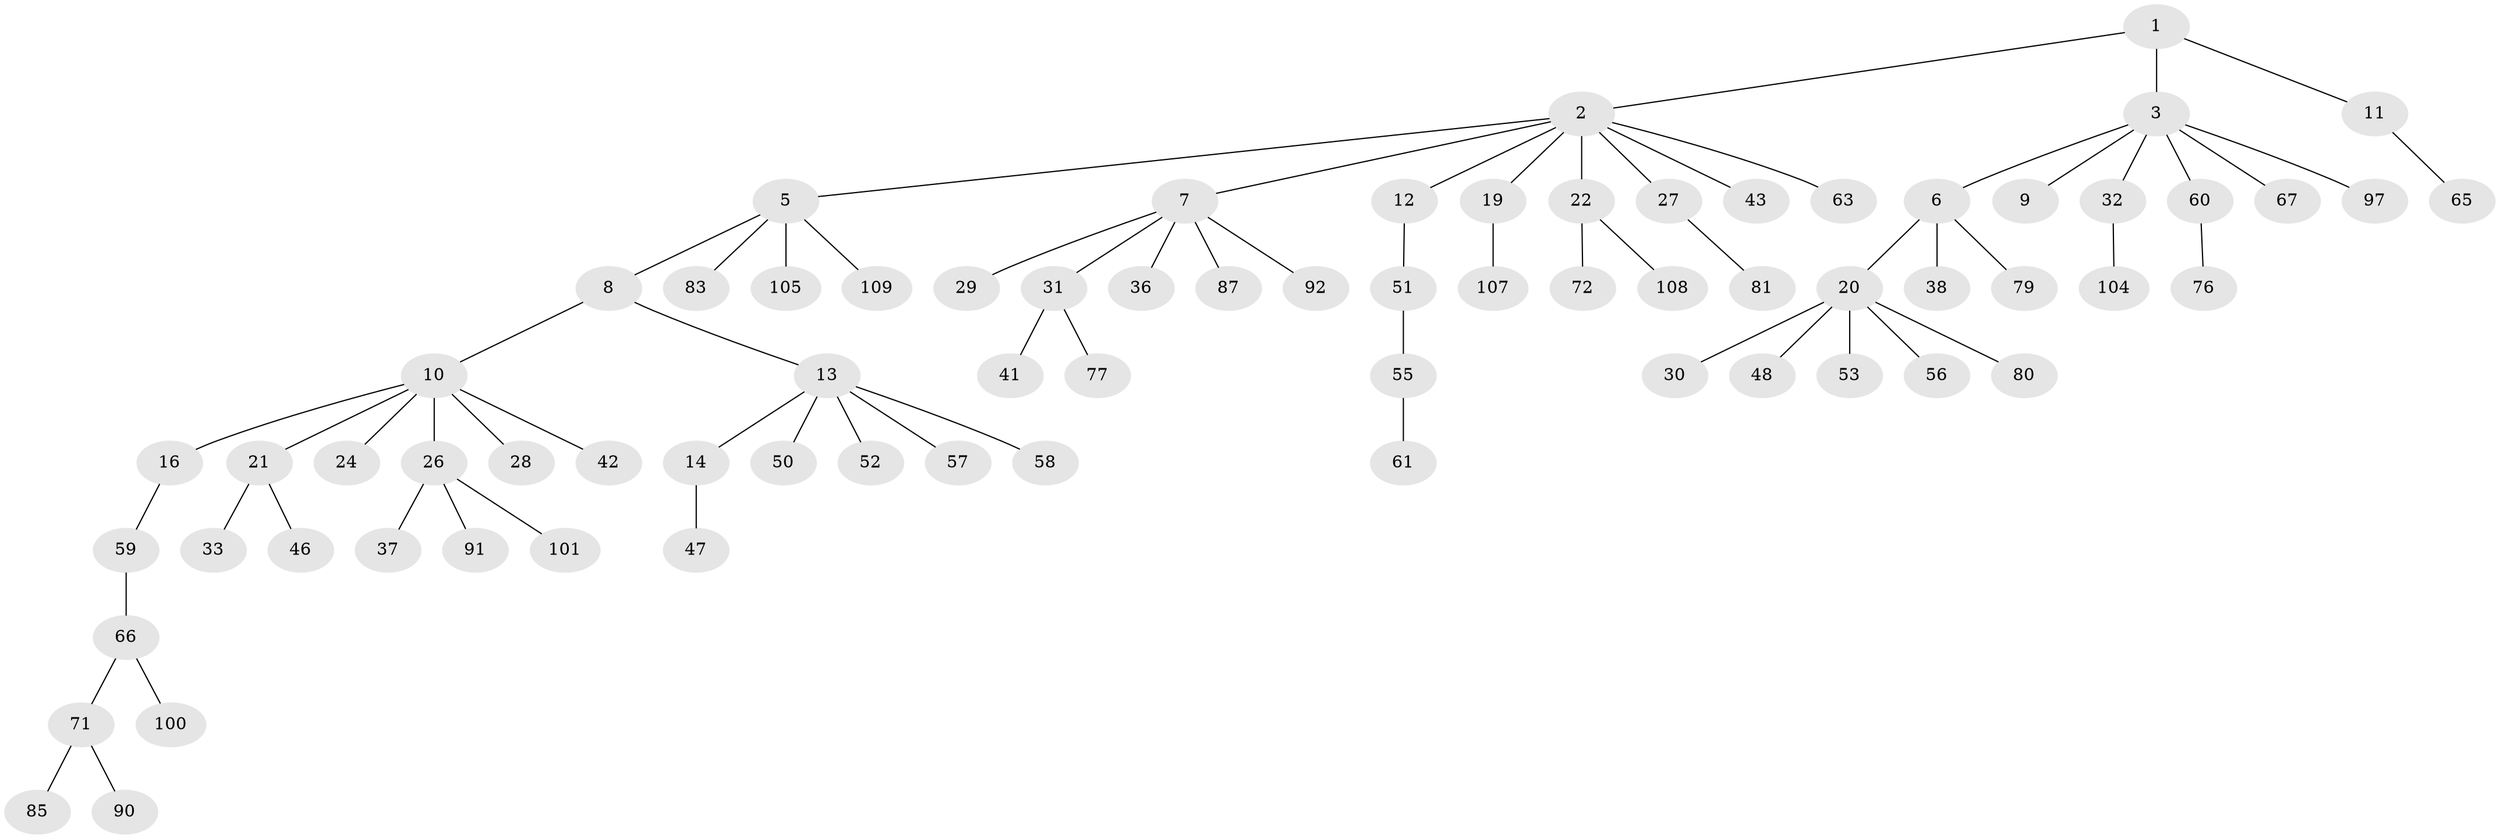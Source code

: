 // Generated by graph-tools (version 1.1) at 2025/52/02/27/25 19:52:11]
// undirected, 72 vertices, 71 edges
graph export_dot {
graph [start="1"]
  node [color=gray90,style=filled];
  1 [super="+35"];
  2 [super="+4"];
  3 [super="+49"];
  5 [super="+40"];
  6 [super="+103"];
  7 [super="+15"];
  8;
  9;
  10 [super="+18"];
  11 [super="+17"];
  12 [super="+23"];
  13 [super="+95"];
  14 [super="+34"];
  16 [super="+93"];
  19 [super="+99"];
  20 [super="+45"];
  21 [super="+25"];
  22;
  24 [super="+54"];
  26 [super="+44"];
  27;
  28 [super="+102"];
  29 [super="+75"];
  30 [super="+106"];
  31 [super="+39"];
  32 [super="+98"];
  33;
  36 [super="+88"];
  37;
  38 [super="+69"];
  41;
  42;
  43 [super="+74"];
  46 [super="+89"];
  47 [super="+70"];
  48;
  50;
  51;
  52 [super="+84"];
  53;
  55 [super="+64"];
  56;
  57;
  58;
  59 [super="+68"];
  60 [super="+73"];
  61 [super="+62"];
  63 [super="+96"];
  65 [super="+94"];
  66 [super="+78"];
  67;
  71;
  72;
  76;
  77;
  79 [super="+82"];
  80;
  81;
  83 [super="+86"];
  85;
  87;
  90;
  91;
  92;
  97;
  100;
  101;
  104;
  105;
  107;
  108;
  109;
  1 -- 2;
  1 -- 3;
  1 -- 11;
  2 -- 22;
  2 -- 5;
  2 -- 7;
  2 -- 43;
  2 -- 12;
  2 -- 19;
  2 -- 27;
  2 -- 63;
  3 -- 6;
  3 -- 9;
  3 -- 32;
  3 -- 97;
  3 -- 67;
  3 -- 60;
  5 -- 8;
  5 -- 105;
  5 -- 109;
  5 -- 83;
  6 -- 20;
  6 -- 38;
  6 -- 79;
  7 -- 29;
  7 -- 31;
  7 -- 87;
  7 -- 92;
  7 -- 36;
  8 -- 10;
  8 -- 13;
  10 -- 16;
  10 -- 21;
  10 -- 24;
  10 -- 28;
  10 -- 42;
  10 -- 26;
  11 -- 65;
  12 -- 51;
  13 -- 14;
  13 -- 50;
  13 -- 52;
  13 -- 57;
  13 -- 58;
  14 -- 47;
  16 -- 59;
  19 -- 107;
  20 -- 30;
  20 -- 48;
  20 -- 53;
  20 -- 56;
  20 -- 80;
  21 -- 33;
  21 -- 46;
  22 -- 72;
  22 -- 108;
  26 -- 37;
  26 -- 91;
  26 -- 101;
  27 -- 81;
  31 -- 77;
  31 -- 41;
  32 -- 104;
  51 -- 55;
  55 -- 61;
  59 -- 66;
  60 -- 76;
  66 -- 71;
  66 -- 100;
  71 -- 85;
  71 -- 90;
}
